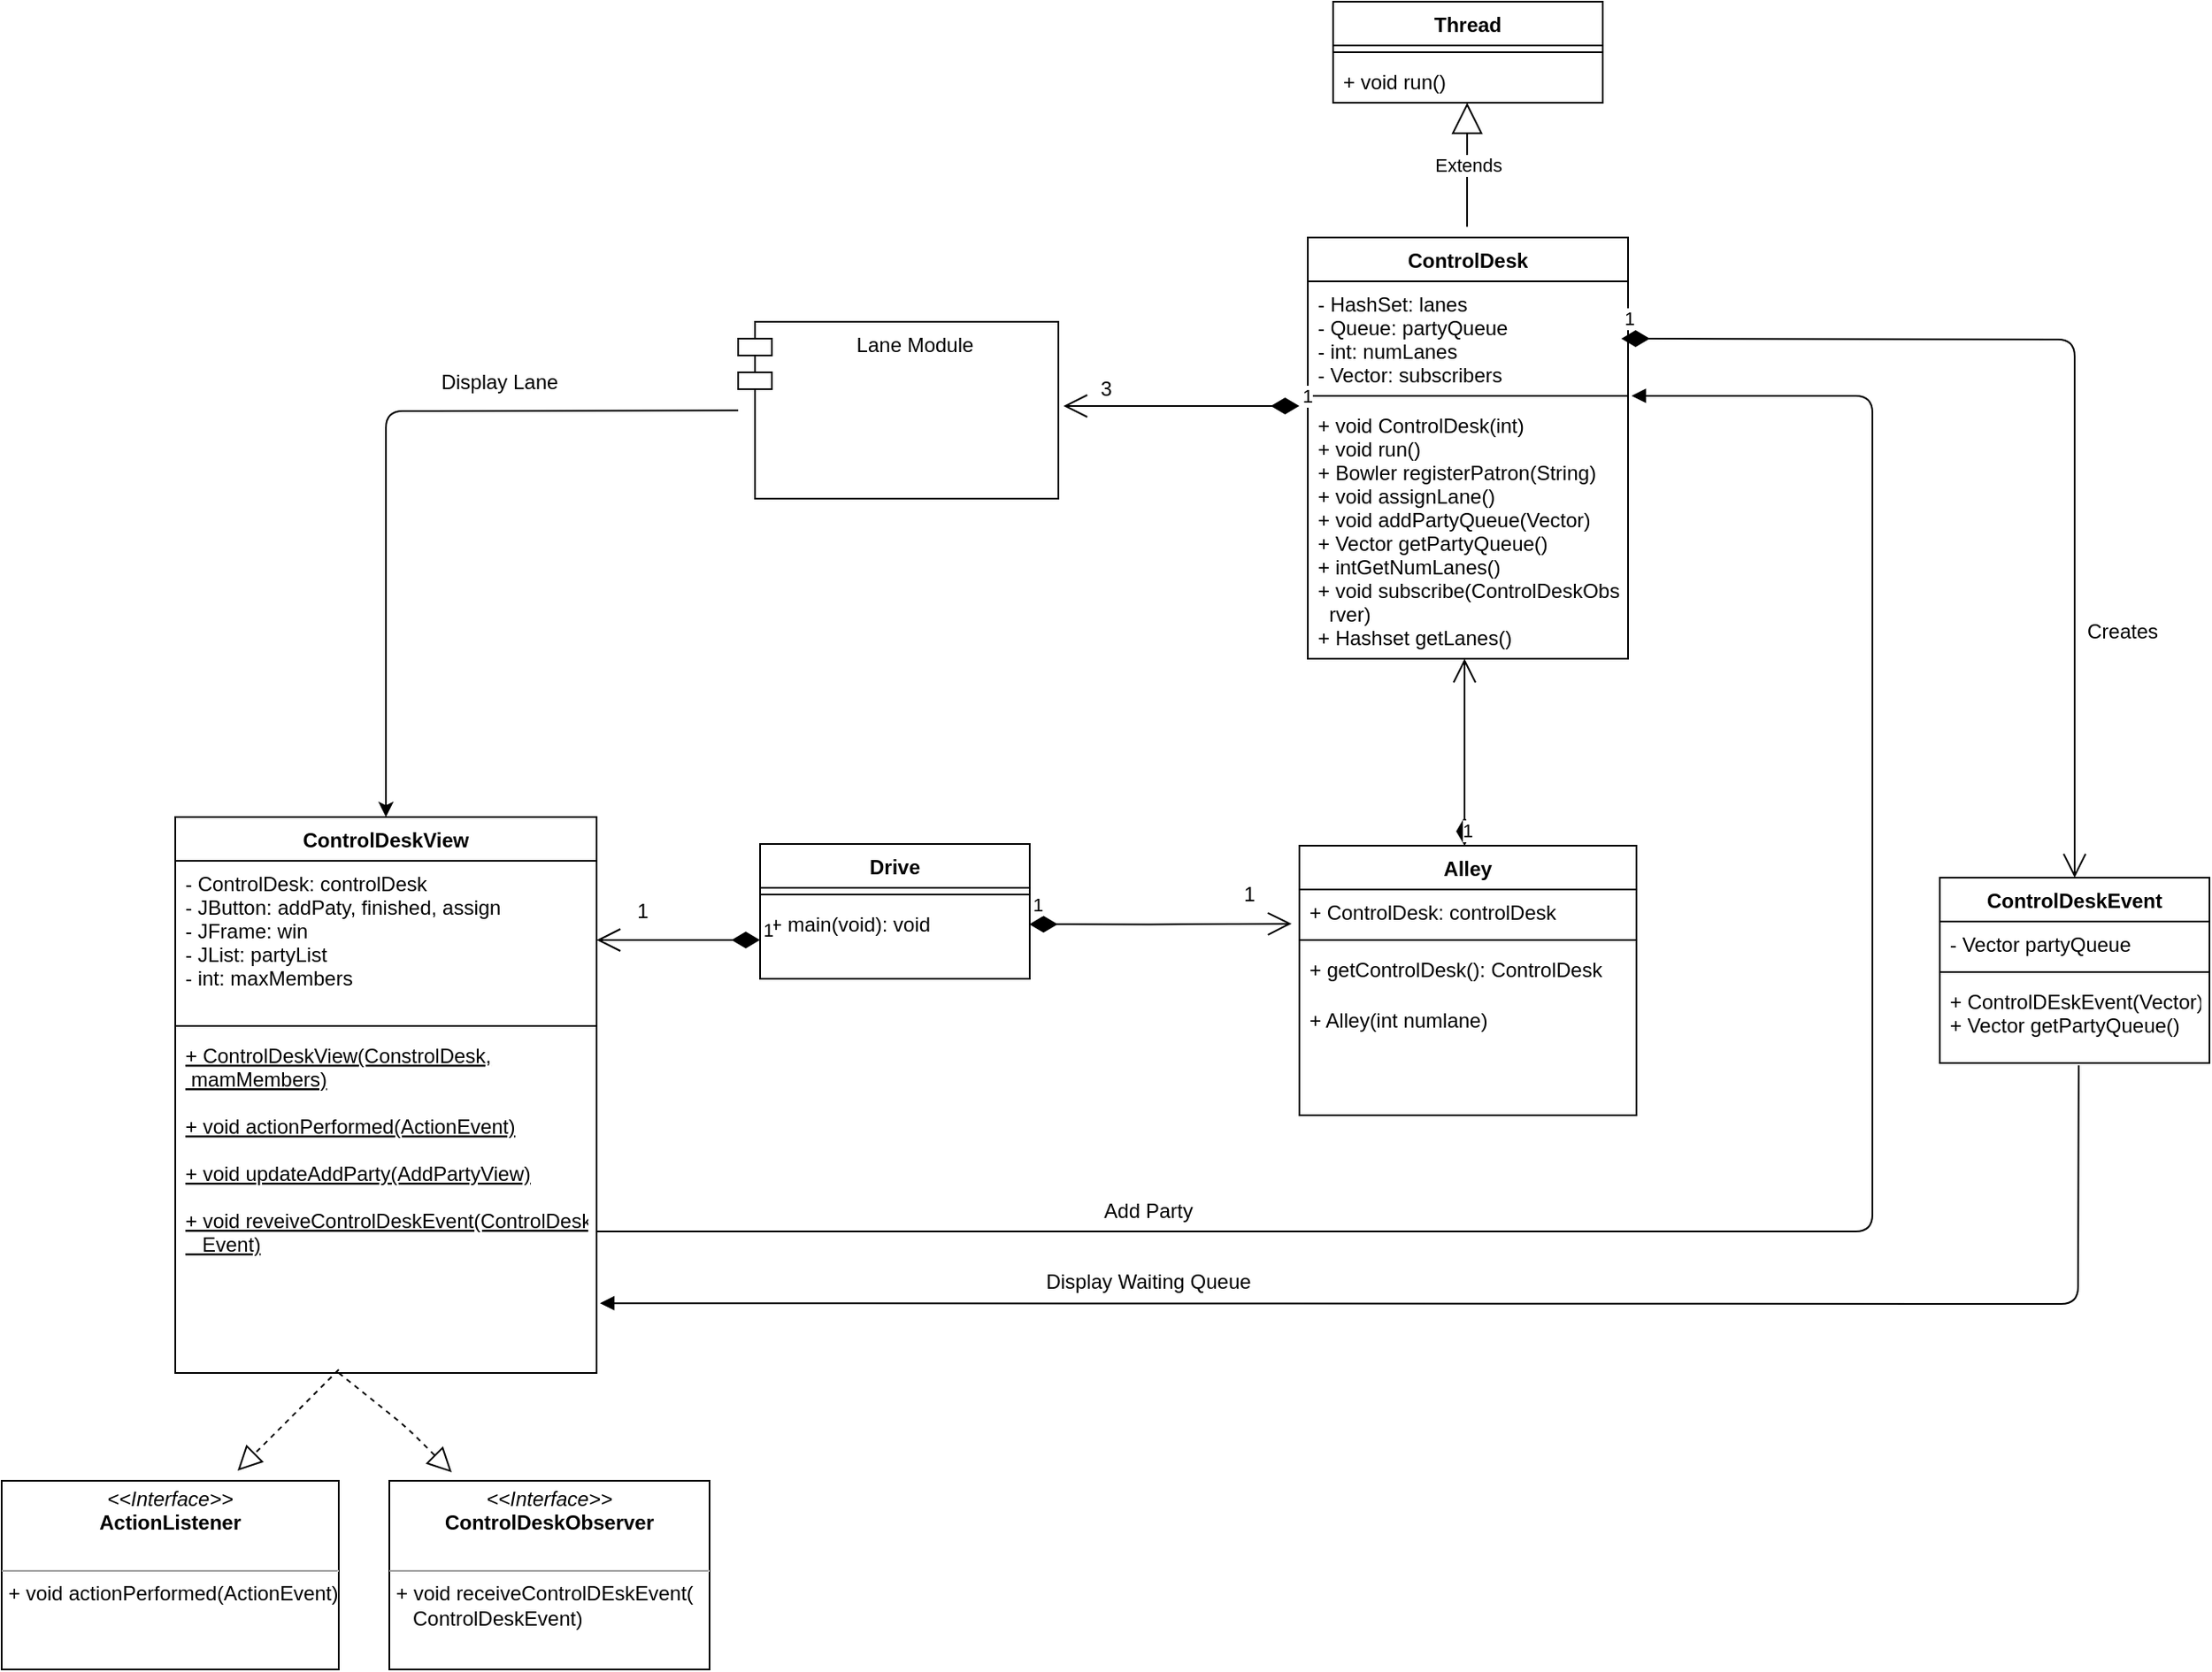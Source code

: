 <mxfile version="12.9.7" type="device"><diagram id="C5RBs43oDa-KdzZeNtuy" name="Page-1"><mxGraphModel dx="1973" dy="1069" grid="1" gridSize="10" guides="1" tooltips="1" connect="1" arrows="1" fold="1" page="1" pageScale="1" pageWidth="827" pageHeight="1169" math="0" shadow="0"><root><mxCell id="WIyWlLk6GJQsqaUBKTNV-0"/><mxCell id="WIyWlLk6GJQsqaUBKTNV-1" parent="WIyWlLk6GJQsqaUBKTNV-0"/><mxCell id="9233tOfCG2cXhq8kOV76-16" value="1" style="endArrow=open;html=1;endSize=12;startArrow=diamondThin;startSize=14;startFill=1;edgeStyle=orthogonalEdgeStyle;align=left;verticalAlign=bottom;entryX=-0.023;entryY=0.782;entryDx=0;entryDy=0;entryPerimeter=0;exitX=0.998;exitY=0.297;exitDx=0;exitDy=0;exitPerimeter=0;" edge="1" parent="WIyWlLk6GJQsqaUBKTNV-1" source="9233tOfCG2cXhq8kOV76-3" target="9233tOfCG2cXhq8kOV76-12"><mxGeometry x="-1" y="3" relative="1" as="geometry"><mxPoint x="490" y="732.5" as="sourcePoint"/><mxPoint x="650" y="732.5" as="targetPoint"/></mxGeometry></mxCell><mxCell id="9233tOfCG2cXhq8kOV76-11" value="Alley" style="swimlane;fontStyle=1;align=center;verticalAlign=top;childLayout=stackLayout;horizontal=1;startSize=26;horizontalStack=0;resizeParent=1;resizeParentMax=0;resizeLast=0;collapsible=1;marginBottom=0;" vertex="1" parent="WIyWlLk6GJQsqaUBKTNV-1"><mxGeometry x="970" y="691" width="200" height="160" as="geometry"/></mxCell><mxCell id="9233tOfCG2cXhq8kOV76-12" value="+ ControlDesk: controlDesk" style="text;strokeColor=none;fillColor=none;align=left;verticalAlign=top;spacingLeft=4;spacingRight=4;overflow=hidden;rotatable=0;points=[[0,0.5],[1,0.5]];portConstraint=eastwest;" vertex="1" parent="9233tOfCG2cXhq8kOV76-11"><mxGeometry y="26" width="200" height="26" as="geometry"/></mxCell><mxCell id="9233tOfCG2cXhq8kOV76-13" value="" style="line;strokeWidth=1;fillColor=none;align=left;verticalAlign=middle;spacingTop=-1;spacingLeft=3;spacingRight=3;rotatable=0;labelPosition=right;points=[];portConstraint=eastwest;" vertex="1" parent="9233tOfCG2cXhq8kOV76-11"><mxGeometry y="52" width="200" height="8" as="geometry"/></mxCell><mxCell id="9233tOfCG2cXhq8kOV76-17" value="+ getControlDesk(): ControlDesk" style="text;strokeColor=none;fillColor=none;align=left;verticalAlign=top;spacingLeft=4;spacingRight=4;overflow=hidden;rotatable=0;points=[[0,0.5],[1,0.5]];portConstraint=eastwest;" vertex="1" parent="9233tOfCG2cXhq8kOV76-11"><mxGeometry y="60" width="200" height="30" as="geometry"/></mxCell><mxCell id="9233tOfCG2cXhq8kOV76-14" value="+ Alley(int numlane)" style="text;strokeColor=none;fillColor=none;align=left;verticalAlign=top;spacingLeft=4;spacingRight=4;overflow=hidden;rotatable=0;points=[[0,0.5],[1,0.5]];portConstraint=eastwest;" vertex="1" parent="9233tOfCG2cXhq8kOV76-11"><mxGeometry y="90" width="200" height="70" as="geometry"/></mxCell><mxCell id="9233tOfCG2cXhq8kOV76-0" value="Drive" style="swimlane;fontStyle=1;align=center;verticalAlign=top;childLayout=stackLayout;horizontal=1;startSize=26;horizontalStack=0;resizeParent=1;resizeParentMax=0;resizeLast=0;collapsible=1;marginBottom=0;" vertex="1" parent="WIyWlLk6GJQsqaUBKTNV-1"><mxGeometry x="650" y="690" width="160" height="80" as="geometry"><mxRectangle x="330" y="530" width="60" height="26" as="alternateBounds"/></mxGeometry></mxCell><mxCell id="9233tOfCG2cXhq8kOV76-2" value="" style="line;strokeWidth=1;fillColor=none;align=left;verticalAlign=middle;spacingTop=-1;spacingLeft=3;spacingRight=3;rotatable=0;labelPosition=right;points=[];portConstraint=eastwest;" vertex="1" parent="9233tOfCG2cXhq8kOV76-0"><mxGeometry y="26" width="160" height="8" as="geometry"/></mxCell><object label="+ main(void): void&#10;" id="9233tOfCG2cXhq8kOV76-3"><mxCell style="text;strokeColor=none;fillColor=none;align=left;verticalAlign=top;spacingLeft=4;spacingRight=4;overflow=hidden;rotatable=0;points=[[0,0.5],[1,0.5]];portConstraint=eastwest;" vertex="1" parent="9233tOfCG2cXhq8kOV76-0"><mxGeometry y="34" width="160" height="46" as="geometry"/></mxCell></object><mxCell id="9233tOfCG2cXhq8kOV76-18" value="ControlDeskView" style="swimlane;fontStyle=1;align=center;verticalAlign=top;childLayout=stackLayout;horizontal=1;startSize=26;horizontalStack=0;resizeParent=1;resizeParentMax=0;resizeLast=0;collapsible=1;marginBottom=0;" vertex="1" parent="WIyWlLk6GJQsqaUBKTNV-1"><mxGeometry x="303" y="674" width="250" height="330" as="geometry"/></mxCell><mxCell id="9233tOfCG2cXhq8kOV76-19" value="- ControlDesk: controlDesk&#10;- JButton: addPaty, finished, assign&#10;- JFrame: win&#10;- JList: partyList&#10;- int: maxMembers" style="text;strokeColor=none;fillColor=none;align=left;verticalAlign=top;spacingLeft=4;spacingRight=4;overflow=hidden;rotatable=0;points=[[0,0.5],[1,0.5]];portConstraint=eastwest;" vertex="1" parent="9233tOfCG2cXhq8kOV76-18"><mxGeometry y="26" width="250" height="94" as="geometry"/></mxCell><mxCell id="9233tOfCG2cXhq8kOV76-20" value="" style="line;strokeWidth=1;fillColor=none;align=left;verticalAlign=middle;spacingTop=-1;spacingLeft=3;spacingRight=3;rotatable=0;labelPosition=right;points=[];portConstraint=eastwest;" vertex="1" parent="9233tOfCG2cXhq8kOV76-18"><mxGeometry y="120" width="250" height="8" as="geometry"/></mxCell><mxCell id="9233tOfCG2cXhq8kOV76-21" value="+ ControlDeskView(ConstrolDesk,&#10; mamMembers)&#10;&#10;+ void actionPerformed(ActionEvent)&#10;&#10;+ void updateAddParty(AddPartyView)&#10;&#10;+ void reveiveControlDeskEvent(ControlDesk&#10;   Event)&#10;&#10;" style="text;strokeColor=none;fillColor=none;align=left;verticalAlign=top;spacingLeft=4;spacingRight=4;overflow=hidden;rotatable=0;points=[[0,0.5],[1,0.5]];portConstraint=eastwest;fontStyle=4" vertex="1" parent="9233tOfCG2cXhq8kOV76-18"><mxGeometry y="128" width="250" height="202" as="geometry"/></mxCell><mxCell id="9233tOfCG2cXhq8kOV76-24" value="" style="endArrow=block;dashed=1;endFill=0;endSize=12;html=1;entryX=0.195;entryY=-0.009;entryDx=0;entryDy=0;entryPerimeter=0;" edge="1" parent="WIyWlLk6GJQsqaUBKTNV-1"><mxGeometry width="160" relative="1" as="geometry"><mxPoint x="400" y="1004" as="sourcePoint"/><mxPoint x="467.05" y="1062.992" as="targetPoint"/><Array as="points"><mxPoint x="440" y="1036"/></Array></mxGeometry></mxCell><mxCell id="9233tOfCG2cXhq8kOV76-25" value="&lt;p style=&quot;margin: 0px ; margin-top: 4px ; text-align: center&quot;&gt;&lt;i&gt;&amp;lt;&amp;lt;Interface&amp;gt;&amp;gt;&lt;/i&gt;&lt;br&gt;&lt;b&gt;ControlDeskObserver&lt;/b&gt;&lt;/p&gt;&lt;p style=&quot;margin: 0px ; margin-left: 4px&quot;&gt;&lt;br&gt;&lt;/p&gt;&lt;hr size=&quot;1&quot;&gt;&lt;p style=&quot;margin: 0px ; margin-left: 4px&quot;&gt;+ void receiveControlDEskEvent(&lt;br&gt;&lt;/p&gt;&lt;p style=&quot;margin: 0px ; margin-left: 4px&quot;&gt;&amp;nbsp; &amp;nbsp;ControlDeskEvent)&lt;/p&gt;&lt;p style=&quot;margin: 0px ; margin-left: 4px&quot;&gt;&lt;br&gt;&lt;/p&gt;" style="verticalAlign=top;align=left;overflow=fill;fontSize=12;fontFamily=Helvetica;html=1;" vertex="1" parent="WIyWlLk6GJQsqaUBKTNV-1"><mxGeometry x="430" y="1068" width="190" height="112" as="geometry"/></mxCell><mxCell id="9233tOfCG2cXhq8kOV76-27" value="" style="endArrow=block;dashed=1;endFill=0;endSize=12;html=1;" edge="1" parent="WIyWlLk6GJQsqaUBKTNV-1"><mxGeometry width="160" relative="1" as="geometry"><mxPoint x="400" y="1002" as="sourcePoint"/><mxPoint x="340" y="1062" as="targetPoint"/></mxGeometry></mxCell><mxCell id="9233tOfCG2cXhq8kOV76-28" value="&lt;p style=&quot;margin: 0px ; margin-top: 4px ; text-align: center&quot;&gt;&lt;i&gt;&amp;lt;&amp;lt;Interface&amp;gt;&amp;gt;&lt;/i&gt;&lt;br&gt;&lt;b&gt;ActionListener&lt;/b&gt;&lt;/p&gt;&lt;p style=&quot;margin: 0px ; margin-left: 4px&quot;&gt;&lt;br&gt;&lt;/p&gt;&lt;hr size=&quot;1&quot;&gt;&lt;p style=&quot;margin: 0px ; margin-left: 4px&quot;&gt;+ void actionPerformed(ActionEvent)&lt;/p&gt;&lt;p style=&quot;margin: 0px ; margin-left: 4px&quot;&gt;&lt;br&gt;&lt;/p&gt;" style="verticalAlign=top;align=left;overflow=fill;fontSize=12;fontFamily=Helvetica;html=1;" vertex="1" parent="WIyWlLk6GJQsqaUBKTNV-1"><mxGeometry x="200" y="1068" width="200" height="112" as="geometry"/></mxCell><mxCell id="9233tOfCG2cXhq8kOV76-31" value="1" style="endArrow=open;html=1;endSize=12;startArrow=diamondThin;startSize=14;startFill=1;edgeStyle=orthogonalEdgeStyle;align=left;verticalAlign=bottom;entryX=1;entryY=0.5;entryDx=0;entryDy=0;" edge="1" parent="WIyWlLk6GJQsqaUBKTNV-1" source="9233tOfCG2cXhq8kOV76-3" target="9233tOfCG2cXhq8kOV76-19"><mxGeometry x="-1" y="3" relative="1" as="geometry"><mxPoint x="610" y="930" as="sourcePoint"/><mxPoint x="770" y="930" as="targetPoint"/></mxGeometry></mxCell><mxCell id="9233tOfCG2cXhq8kOV76-37" value="1" style="endArrow=open;html=1;endSize=12;startArrow=diamondThin;startSize=14;startFill=1;edgeStyle=orthogonalEdgeStyle;align=left;verticalAlign=bottom;exitX=0.5;exitY=0;exitDx=0;exitDy=0;" edge="1" parent="WIyWlLk6GJQsqaUBKTNV-1"><mxGeometry x="-1" y="3" relative="1" as="geometry"><mxPoint x="1068" y="691" as="sourcePoint"/><mxPoint x="1068" y="580" as="targetPoint"/></mxGeometry></mxCell><mxCell id="9233tOfCG2cXhq8kOV76-46" value="Extends" style="endArrow=block;endSize=16;endFill=0;html=1;exitX=0.431;exitY=-0.002;exitDx=0;exitDy=0;exitPerimeter=0;" edge="1" parent="WIyWlLk6GJQsqaUBKTNV-1"><mxGeometry width="160" relative="1" as="geometry"><mxPoint x="1069.5" y="323.564" as="sourcePoint"/><mxPoint x="1069.54" y="250" as="targetPoint"/></mxGeometry></mxCell><mxCell id="9233tOfCG2cXhq8kOV76-42" value="ControlDesk" style="swimlane;fontStyle=1;align=center;verticalAlign=top;childLayout=stackLayout;horizontal=1;startSize=26;horizontalStack=0;resizeParent=1;resizeParentMax=0;resizeLast=0;collapsible=1;marginBottom=0;" vertex="1" parent="WIyWlLk6GJQsqaUBKTNV-1"><mxGeometry x="975" y="330" width="190" height="250" as="geometry"/></mxCell><mxCell id="9233tOfCG2cXhq8kOV76-43" value="- HashSet: lanes&#10;- Queue: partyQueue&#10;- int: numLanes&#10;- Vector: subscribers" style="text;strokeColor=none;fillColor=none;align=left;verticalAlign=top;spacingLeft=4;spacingRight=4;overflow=hidden;rotatable=0;points=[[0,0.5],[1,0.5]];portConstraint=eastwest;" vertex="1" parent="9233tOfCG2cXhq8kOV76-42"><mxGeometry y="26" width="190" height="64" as="geometry"/></mxCell><mxCell id="9233tOfCG2cXhq8kOV76-44" value="" style="line;strokeWidth=1;fillColor=none;align=left;verticalAlign=middle;spacingTop=-1;spacingLeft=3;spacingRight=3;rotatable=0;labelPosition=right;points=[];portConstraint=eastwest;" vertex="1" parent="9233tOfCG2cXhq8kOV76-42"><mxGeometry y="90" width="190" height="8" as="geometry"/></mxCell><mxCell id="9233tOfCG2cXhq8kOV76-45" value="+ void ControlDesk(int)&#10;+ void run()&#10;+ Bowler registerPatron(String)&#10;+ void assignLane()&#10;+ void addPartyQueue(Vector)&#10;+ Vector getPartyQueue()&#10;+ intGetNumLanes()&#10;+ void subscribe(ControlDeskObse&#10;  rver)&#10;+ Hashset getLanes()" style="text;strokeColor=none;fillColor=none;align=left;verticalAlign=top;spacingLeft=4;spacingRight=4;overflow=hidden;rotatable=0;points=[[0,0.5],[1,0.5]];portConstraint=eastwest;" vertex="1" parent="9233tOfCG2cXhq8kOV76-42"><mxGeometry y="98" width="190" height="152" as="geometry"/></mxCell><mxCell id="9233tOfCG2cXhq8kOV76-47" value="Thread" style="swimlane;fontStyle=1;align=center;verticalAlign=top;childLayout=stackLayout;horizontal=1;startSize=26;horizontalStack=0;resizeParent=1;resizeParentMax=0;resizeLast=0;collapsible=1;marginBottom=0;" vertex="1" parent="WIyWlLk6GJQsqaUBKTNV-1"><mxGeometry x="990" y="190" width="160" height="60" as="geometry"/></mxCell><mxCell id="9233tOfCG2cXhq8kOV76-49" value="" style="line;strokeWidth=1;fillColor=none;align=left;verticalAlign=middle;spacingTop=-1;spacingLeft=3;spacingRight=3;rotatable=0;labelPosition=right;points=[];portConstraint=eastwest;" vertex="1" parent="9233tOfCG2cXhq8kOV76-47"><mxGeometry y="26" width="160" height="8" as="geometry"/></mxCell><mxCell id="9233tOfCG2cXhq8kOV76-50" value="+ void run()" style="text;strokeColor=none;fillColor=none;align=left;verticalAlign=top;spacingLeft=4;spacingRight=4;overflow=hidden;rotatable=0;points=[[0,0.5],[1,0.5]];portConstraint=eastwest;" vertex="1" parent="9233tOfCG2cXhq8kOV76-47"><mxGeometry y="34" width="160" height="26" as="geometry"/></mxCell><mxCell id="9233tOfCG2cXhq8kOV76-51" value="" style="html=1;verticalAlign=bottom;endArrow=block;entryX=1.011;entryY=1.062;entryDx=0;entryDy=0;entryPerimeter=0;" edge="1" parent="WIyWlLk6GJQsqaUBKTNV-1" target="9233tOfCG2cXhq8kOV76-43"><mxGeometry width="80" relative="1" as="geometry"><mxPoint x="553" y="920" as="sourcePoint"/><mxPoint x="1390" y="920" as="targetPoint"/><Array as="points"><mxPoint x="1310" y="920"/><mxPoint x="1310" y="424"/></Array></mxGeometry></mxCell><mxCell id="9233tOfCG2cXhq8kOV76-53" value="Add Party" style="text;html=1;align=center;verticalAlign=middle;resizable=0;points=[];autosize=1;" vertex="1" parent="WIyWlLk6GJQsqaUBKTNV-1"><mxGeometry x="845" y="898" width="70" height="20" as="geometry"/></mxCell><mxCell id="9233tOfCG2cXhq8kOV76-55" value="ControlDeskEvent" style="swimlane;fontStyle=1;align=center;verticalAlign=top;childLayout=stackLayout;horizontal=1;startSize=26;horizontalStack=0;resizeParent=1;resizeParentMax=0;resizeLast=0;collapsible=1;marginBottom=0;" vertex="1" parent="WIyWlLk6GJQsqaUBKTNV-1"><mxGeometry x="1350" y="710" width="160" height="110" as="geometry"/></mxCell><mxCell id="9233tOfCG2cXhq8kOV76-56" value="- Vector partyQueue" style="text;strokeColor=none;fillColor=none;align=left;verticalAlign=top;spacingLeft=4;spacingRight=4;overflow=hidden;rotatable=0;points=[[0,0.5],[1,0.5]];portConstraint=eastwest;" vertex="1" parent="9233tOfCG2cXhq8kOV76-55"><mxGeometry y="26" width="160" height="26" as="geometry"/></mxCell><mxCell id="9233tOfCG2cXhq8kOV76-57" value="" style="line;strokeWidth=1;fillColor=none;align=left;verticalAlign=middle;spacingTop=-1;spacingLeft=3;spacingRight=3;rotatable=0;labelPosition=right;points=[];portConstraint=eastwest;" vertex="1" parent="9233tOfCG2cXhq8kOV76-55"><mxGeometry y="52" width="160" height="8" as="geometry"/></mxCell><mxCell id="9233tOfCG2cXhq8kOV76-58" value="+ ControlDEskEvent(Vector)&#10;+ Vector getPartyQueue()" style="text;strokeColor=none;fillColor=none;align=left;verticalAlign=top;spacingLeft=4;spacingRight=4;overflow=hidden;rotatable=0;points=[[0,0.5],[1,0.5]];portConstraint=eastwest;" vertex="1" parent="9233tOfCG2cXhq8kOV76-55"><mxGeometry y="60" width="160" height="50" as="geometry"/></mxCell><mxCell id="9233tOfCG2cXhq8kOV76-59" value="1" style="endArrow=open;html=1;endSize=12;startArrow=diamondThin;startSize=14;startFill=1;edgeStyle=orthogonalEdgeStyle;align=left;verticalAlign=bottom;entryX=0.5;entryY=0;entryDx=0;entryDy=0;" edge="1" parent="WIyWlLk6GJQsqaUBKTNV-1" target="9233tOfCG2cXhq8kOV76-55"><mxGeometry x="-1" y="3" relative="1" as="geometry"><mxPoint x="1161" y="390" as="sourcePoint"/><mxPoint x="1321" y="390" as="targetPoint"/></mxGeometry></mxCell><mxCell id="9233tOfCG2cXhq8kOV76-60" value="" style="html=1;verticalAlign=bottom;endArrow=block;exitX=0.515;exitY=1.027;exitDx=0;exitDy=0;exitPerimeter=0;entryX=1.008;entryY=0.795;entryDx=0;entryDy=0;entryPerimeter=0;" edge="1" parent="WIyWlLk6GJQsqaUBKTNV-1" source="9233tOfCG2cXhq8kOV76-58" target="9233tOfCG2cXhq8kOV76-21"><mxGeometry width="80" relative="1" as="geometry"><mxPoint x="1420" y="918" as="sourcePoint"/><mxPoint x="1500" y="918" as="targetPoint"/><Array as="points"><mxPoint x="1432" y="963"/></Array></mxGeometry></mxCell><mxCell id="9233tOfCG2cXhq8kOV76-61" value="Display Waiting Queue" style="text;html=1;align=center;verticalAlign=middle;resizable=0;points=[];autosize=1;" vertex="1" parent="WIyWlLk6GJQsqaUBKTNV-1"><mxGeometry x="810" y="940" width="140" height="20" as="geometry"/></mxCell><mxCell id="9233tOfCG2cXhq8kOV76-64" value="1" style="endArrow=open;html=1;endSize=12;startArrow=diamondThin;startSize=14;startFill=1;edgeStyle=orthogonalEdgeStyle;align=left;verticalAlign=bottom;" edge="1" parent="WIyWlLk6GJQsqaUBKTNV-1"><mxGeometry x="-1" y="3" relative="1" as="geometry"><mxPoint x="970" y="430" as="sourcePoint"/><mxPoint x="830" y="430" as="targetPoint"/></mxGeometry></mxCell><mxCell id="9233tOfCG2cXhq8kOV76-65" value="3" style="text;html=1;align=center;verticalAlign=middle;resizable=0;points=[];autosize=1;" vertex="1" parent="WIyWlLk6GJQsqaUBKTNV-1"><mxGeometry x="845" y="410" width="20" height="20" as="geometry"/></mxCell><mxCell id="9233tOfCG2cXhq8kOV76-71" value="Lane Module" style="shape=module;align=left;spacingLeft=20;align=center;verticalAlign=top;" vertex="1" parent="WIyWlLk6GJQsqaUBKTNV-1"><mxGeometry x="637" y="380" width="190" height="105" as="geometry"/></mxCell><mxCell id="9233tOfCG2cXhq8kOV76-72" value="" style="endArrow=classic;html=1;entryX=0.5;entryY=0;entryDx=0;entryDy=0;" edge="1" parent="WIyWlLk6GJQsqaUBKTNV-1" source="9233tOfCG2cXhq8kOV76-71" target="9233tOfCG2cXhq8kOV76-18"><mxGeometry width="50" height="50" relative="1" as="geometry"><mxPoint x="503" y="440" as="sourcePoint"/><mxPoint x="553" y="390" as="targetPoint"/><Array as="points"><mxPoint x="428" y="433"/></Array></mxGeometry></mxCell><mxCell id="9233tOfCG2cXhq8kOV76-73" value="Display Lane" style="text;html=1;align=center;verticalAlign=middle;resizable=0;points=[];autosize=1;" vertex="1" parent="WIyWlLk6GJQsqaUBKTNV-1"><mxGeometry x="455" y="406" width="80" height="20" as="geometry"/></mxCell><mxCell id="9233tOfCG2cXhq8kOV76-74" value="Creates" style="text;html=1;align=center;verticalAlign=middle;resizable=0;points=[];autosize=1;" vertex="1" parent="WIyWlLk6GJQsqaUBKTNV-1"><mxGeometry x="1428" y="554" width="60" height="20" as="geometry"/></mxCell><mxCell id="9233tOfCG2cXhq8kOV76-75" value="1" style="text;html=1;align=center;verticalAlign=middle;resizable=0;points=[];autosize=1;" vertex="1" parent="WIyWlLk6GJQsqaUBKTNV-1"><mxGeometry x="570" y="720" width="20" height="20" as="geometry"/></mxCell><mxCell id="9233tOfCG2cXhq8kOV76-77" value="1" style="text;html=1;align=center;verticalAlign=middle;resizable=0;points=[];autosize=1;" vertex="1" parent="WIyWlLk6GJQsqaUBKTNV-1"><mxGeometry x="930" y="710" width="20" height="20" as="geometry"/></mxCell></root></mxGraphModel></diagram></mxfile>